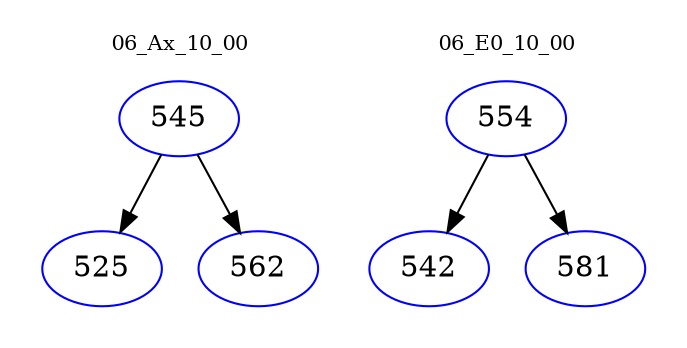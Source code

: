 digraph{
subgraph cluster_0 {
color = white
label = "06_Ax_10_00";
fontsize=10;
T0_545 [label="545", color="blue"]
T0_545 -> T0_525 [color="black"]
T0_525 [label="525", color="blue"]
T0_545 -> T0_562 [color="black"]
T0_562 [label="562", color="blue"]
}
subgraph cluster_1 {
color = white
label = "06_E0_10_00";
fontsize=10;
T1_554 [label="554", color="blue"]
T1_554 -> T1_542 [color="black"]
T1_542 [label="542", color="blue"]
T1_554 -> T1_581 [color="black"]
T1_581 [label="581", color="blue"]
}
}
